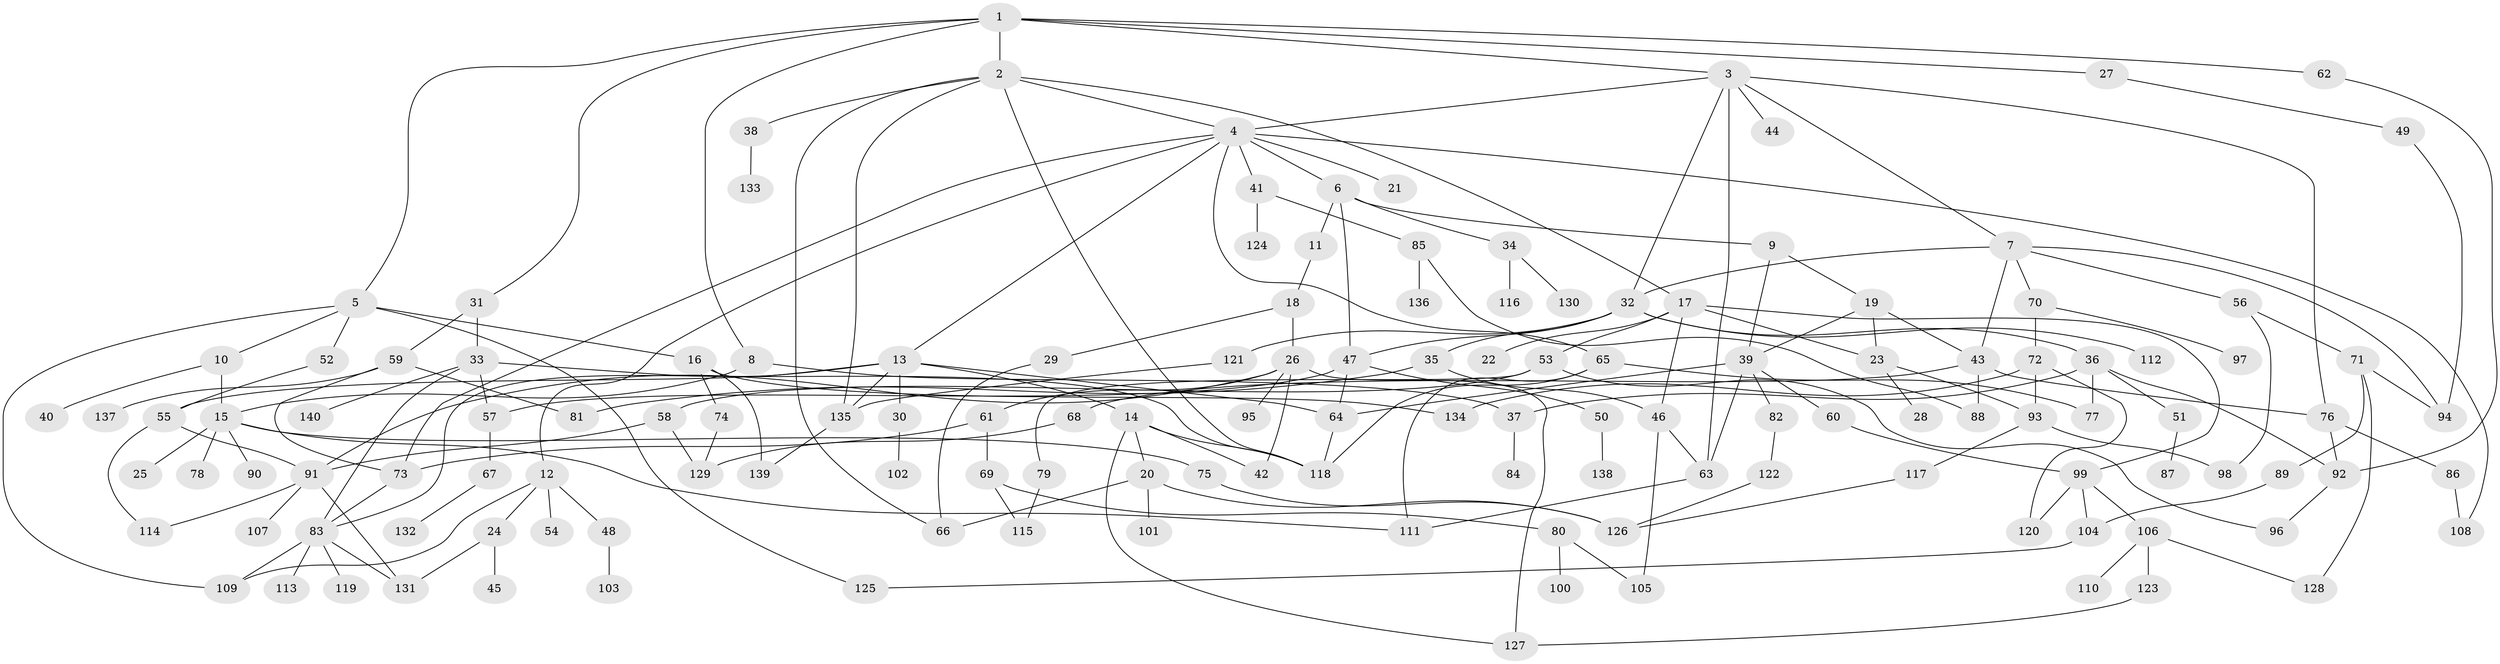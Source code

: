 // coarse degree distribution, {8: 0.04040404040404041, 9: 0.010101010101010102, 13: 0.010101010101010102, 7: 0.030303030303030304, 4: 0.15151515151515152, 3: 0.16161616161616163, 5: 0.06060606060606061, 12: 0.010101010101010102, 6: 0.04040404040404041, 1: 0.2727272727272727, 10: 0.010101010101010102, 2: 0.20202020202020202}
// Generated by graph-tools (version 1.1) at 2025/23/03/03/25 07:23:34]
// undirected, 140 vertices, 204 edges
graph export_dot {
graph [start="1"]
  node [color=gray90,style=filled];
  1;
  2;
  3;
  4;
  5;
  6;
  7;
  8;
  9;
  10;
  11;
  12;
  13;
  14;
  15;
  16;
  17;
  18;
  19;
  20;
  21;
  22;
  23;
  24;
  25;
  26;
  27;
  28;
  29;
  30;
  31;
  32;
  33;
  34;
  35;
  36;
  37;
  38;
  39;
  40;
  41;
  42;
  43;
  44;
  45;
  46;
  47;
  48;
  49;
  50;
  51;
  52;
  53;
  54;
  55;
  56;
  57;
  58;
  59;
  60;
  61;
  62;
  63;
  64;
  65;
  66;
  67;
  68;
  69;
  70;
  71;
  72;
  73;
  74;
  75;
  76;
  77;
  78;
  79;
  80;
  81;
  82;
  83;
  84;
  85;
  86;
  87;
  88;
  89;
  90;
  91;
  92;
  93;
  94;
  95;
  96;
  97;
  98;
  99;
  100;
  101;
  102;
  103;
  104;
  105;
  106;
  107;
  108;
  109;
  110;
  111;
  112;
  113;
  114;
  115;
  116;
  117;
  118;
  119;
  120;
  121;
  122;
  123;
  124;
  125;
  126;
  127;
  128;
  129;
  130;
  131;
  132;
  133;
  134;
  135;
  136;
  137;
  138;
  139;
  140;
  1 -- 2;
  1 -- 3;
  1 -- 5;
  1 -- 8;
  1 -- 27;
  1 -- 31;
  1 -- 62;
  2 -- 4;
  2 -- 17;
  2 -- 38;
  2 -- 118;
  2 -- 66;
  2 -- 135;
  3 -- 7;
  3 -- 44;
  3 -- 63;
  3 -- 32;
  3 -- 76;
  3 -- 4;
  4 -- 6;
  4 -- 12;
  4 -- 13;
  4 -- 21;
  4 -- 41;
  4 -- 65;
  4 -- 73;
  4 -- 108;
  5 -- 10;
  5 -- 16;
  5 -- 52;
  5 -- 109;
  5 -- 125;
  6 -- 9;
  6 -- 11;
  6 -- 34;
  6 -- 47;
  7 -- 32;
  7 -- 56;
  7 -- 70;
  7 -- 94;
  7 -- 43;
  8 -- 15;
  8 -- 37;
  9 -- 19;
  9 -- 39;
  10 -- 40;
  10 -- 15;
  11 -- 18;
  12 -- 24;
  12 -- 48;
  12 -- 54;
  12 -- 109;
  13 -- 14;
  13 -- 30;
  13 -- 83;
  13 -- 55;
  13 -- 135;
  13 -- 64;
  14 -- 20;
  14 -- 42;
  14 -- 127;
  14 -- 118;
  15 -- 25;
  15 -- 75;
  15 -- 78;
  15 -- 90;
  15 -- 111;
  16 -- 74;
  16 -- 139;
  16 -- 134;
  17 -- 22;
  17 -- 53;
  17 -- 99;
  17 -- 23;
  17 -- 46;
  18 -- 26;
  18 -- 29;
  19 -- 23;
  19 -- 43;
  19 -- 39;
  20 -- 66;
  20 -- 101;
  20 -- 126;
  23 -- 28;
  23 -- 93;
  24 -- 45;
  24 -- 131;
  26 -- 61;
  26 -- 91;
  26 -- 95;
  26 -- 42;
  26 -- 127;
  27 -- 49;
  29 -- 66;
  30 -- 102;
  31 -- 33;
  31 -- 59;
  32 -- 35;
  32 -- 36;
  32 -- 112;
  32 -- 121;
  32 -- 47;
  33 -- 57;
  33 -- 140;
  33 -- 83;
  33 -- 118;
  34 -- 116;
  34 -- 130;
  35 -- 46;
  35 -- 81;
  36 -- 37;
  36 -- 51;
  36 -- 77;
  36 -- 92;
  37 -- 84;
  38 -- 133;
  39 -- 60;
  39 -- 64;
  39 -- 82;
  39 -- 63;
  41 -- 85;
  41 -- 124;
  43 -- 68;
  43 -- 76;
  43 -- 88;
  46 -- 63;
  46 -- 105;
  47 -- 50;
  47 -- 57;
  47 -- 64;
  48 -- 103;
  49 -- 94;
  50 -- 138;
  51 -- 87;
  52 -- 55;
  53 -- 58;
  53 -- 79;
  53 -- 96;
  55 -- 91;
  55 -- 114;
  56 -- 71;
  56 -- 98;
  57 -- 67;
  58 -- 129;
  58 -- 91;
  59 -- 137;
  59 -- 81;
  59 -- 73;
  60 -- 99;
  61 -- 69;
  61 -- 73;
  62 -- 92;
  63 -- 111;
  64 -- 118;
  65 -- 77;
  65 -- 111;
  65 -- 118;
  67 -- 132;
  68 -- 129;
  69 -- 80;
  69 -- 115;
  70 -- 72;
  70 -- 97;
  71 -- 89;
  71 -- 128;
  71 -- 94;
  72 -- 134;
  72 -- 93;
  72 -- 120;
  73 -- 83;
  74 -- 129;
  75 -- 126;
  76 -- 86;
  76 -- 92;
  79 -- 115;
  80 -- 100;
  80 -- 105;
  82 -- 122;
  83 -- 113;
  83 -- 119;
  83 -- 109;
  83 -- 131;
  85 -- 136;
  85 -- 88;
  86 -- 108;
  89 -- 104;
  91 -- 107;
  91 -- 114;
  91 -- 131;
  92 -- 96;
  93 -- 117;
  93 -- 98;
  99 -- 104;
  99 -- 106;
  99 -- 120;
  104 -- 125;
  106 -- 110;
  106 -- 123;
  106 -- 128;
  117 -- 126;
  121 -- 135;
  122 -- 126;
  123 -- 127;
  135 -- 139;
}
